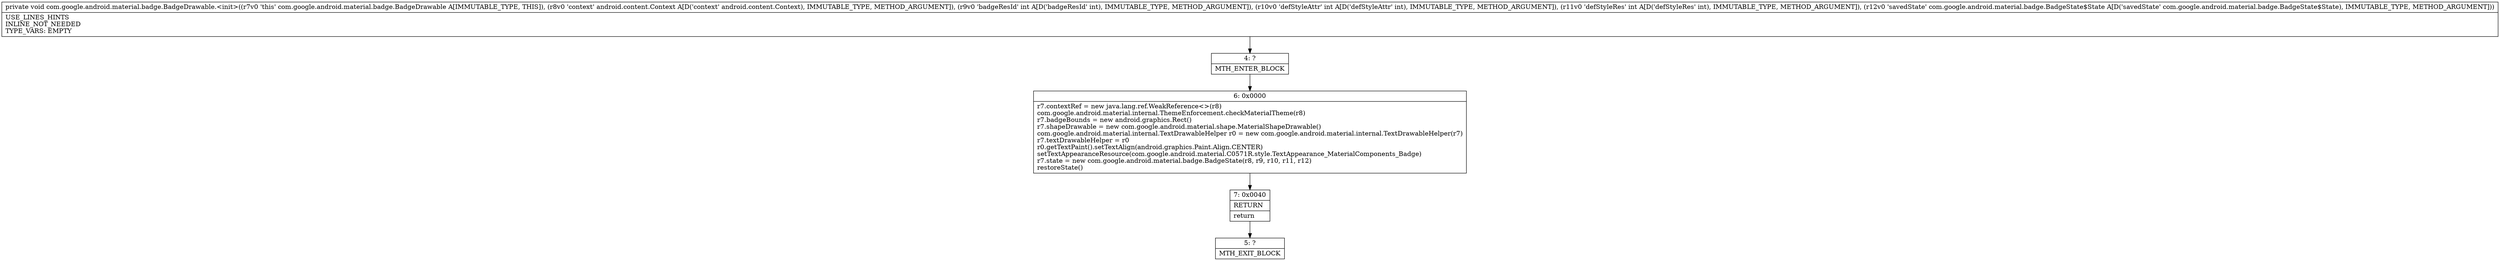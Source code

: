 digraph "CFG forcom.google.android.material.badge.BadgeDrawable.\<init\>(Landroid\/content\/Context;IIILcom\/google\/android\/material\/badge\/BadgeState$State;)V" {
Node_4 [shape=record,label="{4\:\ ?|MTH_ENTER_BLOCK\l}"];
Node_6 [shape=record,label="{6\:\ 0x0000|r7.contextRef = new java.lang.ref.WeakReference\<\>(r8)\lcom.google.android.material.internal.ThemeEnforcement.checkMaterialTheme(r8)\lr7.badgeBounds = new android.graphics.Rect()\lr7.shapeDrawable = new com.google.android.material.shape.MaterialShapeDrawable()\lcom.google.android.material.internal.TextDrawableHelper r0 = new com.google.android.material.internal.TextDrawableHelper(r7)\lr7.textDrawableHelper = r0\lr0.getTextPaint().setTextAlign(android.graphics.Paint.Align.CENTER)\lsetTextAppearanceResource(com.google.android.material.C0571R.style.TextAppearance_MaterialComponents_Badge)\lr7.state = new com.google.android.material.badge.BadgeState(r8, r9, r10, r11, r12)\lrestoreState()\l}"];
Node_7 [shape=record,label="{7\:\ 0x0040|RETURN\l|return\l}"];
Node_5 [shape=record,label="{5\:\ ?|MTH_EXIT_BLOCK\l}"];
MethodNode[shape=record,label="{private void com.google.android.material.badge.BadgeDrawable.\<init\>((r7v0 'this' com.google.android.material.badge.BadgeDrawable A[IMMUTABLE_TYPE, THIS]), (r8v0 'context' android.content.Context A[D('context' android.content.Context), IMMUTABLE_TYPE, METHOD_ARGUMENT]), (r9v0 'badgeResId' int A[D('badgeResId' int), IMMUTABLE_TYPE, METHOD_ARGUMENT]), (r10v0 'defStyleAttr' int A[D('defStyleAttr' int), IMMUTABLE_TYPE, METHOD_ARGUMENT]), (r11v0 'defStyleRes' int A[D('defStyleRes' int), IMMUTABLE_TYPE, METHOD_ARGUMENT]), (r12v0 'savedState' com.google.android.material.badge.BadgeState$State A[D('savedState' com.google.android.material.badge.BadgeState$State), IMMUTABLE_TYPE, METHOD_ARGUMENT]))  | USE_LINES_HINTS\lINLINE_NOT_NEEDED\lTYPE_VARS: EMPTY\l}"];
MethodNode -> Node_4;Node_4 -> Node_6;
Node_6 -> Node_7;
Node_7 -> Node_5;
}

